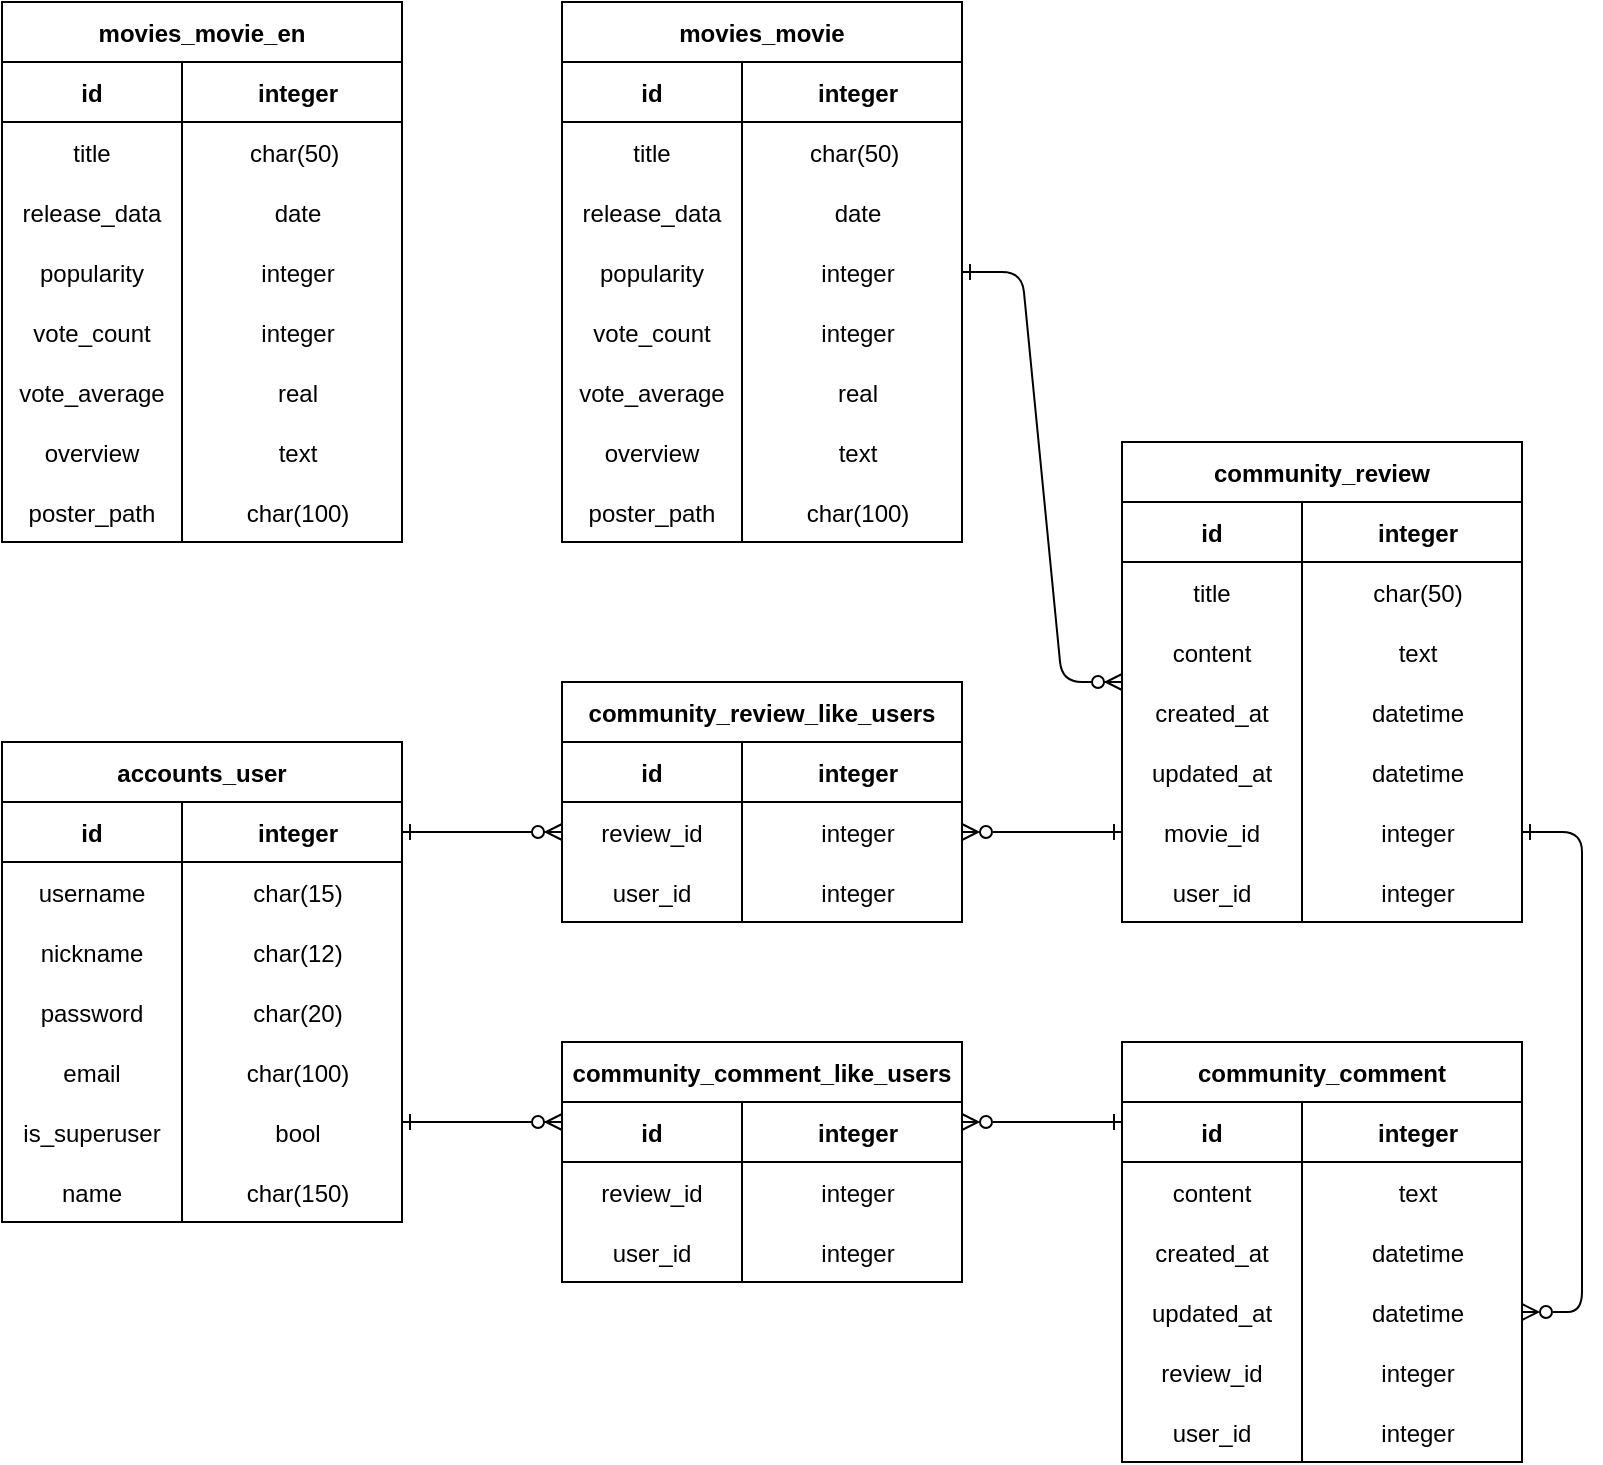 <mxfile version="20.5.3" type="github">
  <diagram id="R2lEEEUBdFMjLlhIrx00" name="Page-1">
    <mxGraphModel dx="1673" dy="896" grid="1" gridSize="10" guides="1" tooltips="1" connect="1" arrows="1" fold="1" page="1" pageScale="1" pageWidth="1100" pageHeight="850" math="0" shadow="0" extFonts="Permanent Marker^https://fonts.googleapis.com/css?family=Permanent+Marker">
      <root>
        <mxCell id="0" />
        <mxCell id="1" parent="0" />
        <mxCell id="C-vyLk0tnHw3VtMMgP7b-1" value="" style="edgeStyle=entityRelationEdgeStyle;endArrow=ERzeroToMany;startArrow=ERone;endFill=1;startFill=0;" parent="1" source="C-vyLk0tnHw3VtMMgP7b-23" target="C-vyLk0tnHw3VtMMgP7b-2" edge="1">
          <mxGeometry width="100" height="100" relative="1" as="geometry">
            <mxPoint x="670" y="450" as="sourcePoint" />
            <mxPoint x="1000" y="-90" as="targetPoint" />
          </mxGeometry>
        </mxCell>
        <mxCell id="C-vyLk0tnHw3VtMMgP7b-2" value="community_review" style="shape=table;startSize=30;container=1;collapsible=1;childLayout=tableLayout;fixedRows=1;rowLines=0;fontStyle=1;align=center;resizeLast=1;" parent="1" vertex="1">
          <mxGeometry x="730" y="260" width="200" height="240" as="geometry" />
        </mxCell>
        <mxCell id="C-vyLk0tnHw3VtMMgP7b-3" value="" style="shape=partialRectangle;collapsible=0;dropTarget=0;pointerEvents=0;fillColor=none;points=[[0,0.5],[1,0.5]];portConstraint=eastwest;top=0;left=0;right=0;bottom=1;" parent="C-vyLk0tnHw3VtMMgP7b-2" vertex="1">
          <mxGeometry y="30" width="200" height="30" as="geometry" />
        </mxCell>
        <mxCell id="C-vyLk0tnHw3VtMMgP7b-4" value="id" style="shape=partialRectangle;overflow=hidden;connectable=0;fillColor=none;top=0;left=0;bottom=0;right=0;fontStyle=1;" parent="C-vyLk0tnHw3VtMMgP7b-3" vertex="1">
          <mxGeometry width="90" height="30" as="geometry">
            <mxRectangle width="90" height="30" as="alternateBounds" />
          </mxGeometry>
        </mxCell>
        <mxCell id="C-vyLk0tnHw3VtMMgP7b-5" value="integer" style="shape=partialRectangle;overflow=hidden;connectable=0;fillColor=none;top=0;left=0;bottom=0;right=0;align=center;spacingLeft=6;fontStyle=1;" parent="C-vyLk0tnHw3VtMMgP7b-3" vertex="1">
          <mxGeometry x="90" width="110" height="30" as="geometry">
            <mxRectangle width="110" height="30" as="alternateBounds" />
          </mxGeometry>
        </mxCell>
        <mxCell id="C-vyLk0tnHw3VtMMgP7b-6" value="" style="shape=partialRectangle;collapsible=0;dropTarget=0;pointerEvents=0;fillColor=none;points=[[0,0.5],[1,0.5]];portConstraint=eastwest;top=0;left=0;right=0;bottom=0;" parent="C-vyLk0tnHw3VtMMgP7b-2" vertex="1">
          <mxGeometry y="60" width="200" height="30" as="geometry" />
        </mxCell>
        <mxCell id="C-vyLk0tnHw3VtMMgP7b-7" value="title" style="shape=partialRectangle;overflow=hidden;connectable=0;fillColor=none;top=0;left=0;bottom=0;right=0;" parent="C-vyLk0tnHw3VtMMgP7b-6" vertex="1">
          <mxGeometry width="90" height="30" as="geometry">
            <mxRectangle width="90" height="30" as="alternateBounds" />
          </mxGeometry>
        </mxCell>
        <mxCell id="C-vyLk0tnHw3VtMMgP7b-8" value="char(50)" style="shape=partialRectangle;overflow=hidden;connectable=0;fillColor=none;top=0;left=0;bottom=0;right=0;align=center;spacingLeft=6;" parent="C-vyLk0tnHw3VtMMgP7b-6" vertex="1">
          <mxGeometry x="90" width="110" height="30" as="geometry">
            <mxRectangle width="110" height="30" as="alternateBounds" />
          </mxGeometry>
        </mxCell>
        <mxCell id="C-vyLk0tnHw3VtMMgP7b-9" value="" style="shape=partialRectangle;collapsible=0;dropTarget=0;pointerEvents=0;fillColor=none;points=[[0,0.5],[1,0.5]];portConstraint=eastwest;top=0;left=0;right=0;bottom=0;" parent="C-vyLk0tnHw3VtMMgP7b-2" vertex="1">
          <mxGeometry y="90" width="200" height="30" as="geometry" />
        </mxCell>
        <mxCell id="C-vyLk0tnHw3VtMMgP7b-10" value="content" style="shape=partialRectangle;overflow=hidden;connectable=0;fillColor=none;top=0;left=0;bottom=0;right=0;" parent="C-vyLk0tnHw3VtMMgP7b-9" vertex="1">
          <mxGeometry width="90" height="30" as="geometry">
            <mxRectangle width="90" height="30" as="alternateBounds" />
          </mxGeometry>
        </mxCell>
        <mxCell id="C-vyLk0tnHw3VtMMgP7b-11" value="text" style="shape=partialRectangle;overflow=hidden;connectable=0;fillColor=none;top=0;left=0;bottom=0;right=0;align=center;spacingLeft=6;" parent="C-vyLk0tnHw3VtMMgP7b-9" vertex="1">
          <mxGeometry x="90" width="110" height="30" as="geometry">
            <mxRectangle width="110" height="30" as="alternateBounds" />
          </mxGeometry>
        </mxCell>
        <mxCell id="cF_-vAnBy5_JlEE9tUMt-70" value="" style="shape=partialRectangle;collapsible=0;dropTarget=0;pointerEvents=0;fillColor=none;points=[[0,0.5],[1,0.5]];portConstraint=eastwest;top=0;left=0;right=0;bottom=0;" vertex="1" parent="C-vyLk0tnHw3VtMMgP7b-2">
          <mxGeometry y="120" width="200" height="30" as="geometry" />
        </mxCell>
        <mxCell id="cF_-vAnBy5_JlEE9tUMt-71" value="created_at" style="shape=partialRectangle;overflow=hidden;connectable=0;fillColor=none;top=0;left=0;bottom=0;right=0;" vertex="1" parent="cF_-vAnBy5_JlEE9tUMt-70">
          <mxGeometry width="90" height="30" as="geometry">
            <mxRectangle width="90" height="30" as="alternateBounds" />
          </mxGeometry>
        </mxCell>
        <mxCell id="cF_-vAnBy5_JlEE9tUMt-72" value="datetime" style="shape=partialRectangle;overflow=hidden;connectable=0;fillColor=none;top=0;left=0;bottom=0;right=0;align=center;spacingLeft=6;" vertex="1" parent="cF_-vAnBy5_JlEE9tUMt-70">
          <mxGeometry x="90" width="110" height="30" as="geometry">
            <mxRectangle width="110" height="30" as="alternateBounds" />
          </mxGeometry>
        </mxCell>
        <mxCell id="cF_-vAnBy5_JlEE9tUMt-73" value="" style="shape=partialRectangle;collapsible=0;dropTarget=0;pointerEvents=0;fillColor=none;points=[[0,0.5],[1,0.5]];portConstraint=eastwest;top=0;left=0;right=0;bottom=0;" vertex="1" parent="C-vyLk0tnHw3VtMMgP7b-2">
          <mxGeometry y="150" width="200" height="30" as="geometry" />
        </mxCell>
        <mxCell id="cF_-vAnBy5_JlEE9tUMt-74" value="updated_at" style="shape=partialRectangle;overflow=hidden;connectable=0;fillColor=none;top=0;left=0;bottom=0;right=0;" vertex="1" parent="cF_-vAnBy5_JlEE9tUMt-73">
          <mxGeometry width="90" height="30" as="geometry">
            <mxRectangle width="90" height="30" as="alternateBounds" />
          </mxGeometry>
        </mxCell>
        <mxCell id="cF_-vAnBy5_JlEE9tUMt-75" value="datetime" style="shape=partialRectangle;overflow=hidden;connectable=0;fillColor=none;top=0;left=0;bottom=0;right=0;align=center;spacingLeft=6;" vertex="1" parent="cF_-vAnBy5_JlEE9tUMt-73">
          <mxGeometry x="90" width="110" height="30" as="geometry">
            <mxRectangle width="110" height="30" as="alternateBounds" />
          </mxGeometry>
        </mxCell>
        <mxCell id="cF_-vAnBy5_JlEE9tUMt-82" value="" style="shape=partialRectangle;collapsible=0;dropTarget=0;pointerEvents=0;fillColor=none;points=[[0,0.5],[1,0.5]];portConstraint=eastwest;top=0;left=0;right=0;bottom=0;" vertex="1" parent="C-vyLk0tnHw3VtMMgP7b-2">
          <mxGeometry y="180" width="200" height="30" as="geometry" />
        </mxCell>
        <mxCell id="cF_-vAnBy5_JlEE9tUMt-83" value="movie_id" style="shape=partialRectangle;overflow=hidden;connectable=0;fillColor=none;top=0;left=0;bottom=0;right=0;" vertex="1" parent="cF_-vAnBy5_JlEE9tUMt-82">
          <mxGeometry width="90" height="30" as="geometry">
            <mxRectangle width="90" height="30" as="alternateBounds" />
          </mxGeometry>
        </mxCell>
        <mxCell id="cF_-vAnBy5_JlEE9tUMt-84" value="integer" style="shape=partialRectangle;overflow=hidden;connectable=0;fillColor=none;top=0;left=0;bottom=0;right=0;align=center;spacingLeft=6;" vertex="1" parent="cF_-vAnBy5_JlEE9tUMt-82">
          <mxGeometry x="90" width="110" height="30" as="geometry">
            <mxRectangle width="110" height="30" as="alternateBounds" />
          </mxGeometry>
        </mxCell>
        <mxCell id="cF_-vAnBy5_JlEE9tUMt-85" value="" style="shape=partialRectangle;collapsible=0;dropTarget=0;pointerEvents=0;fillColor=none;points=[[0,0.5],[1,0.5]];portConstraint=eastwest;top=0;left=0;right=0;bottom=0;" vertex="1" parent="C-vyLk0tnHw3VtMMgP7b-2">
          <mxGeometry y="210" width="200" height="30" as="geometry" />
        </mxCell>
        <mxCell id="cF_-vAnBy5_JlEE9tUMt-86" value="user_id" style="shape=partialRectangle;overflow=hidden;connectable=0;fillColor=none;top=0;left=0;bottom=0;right=0;" vertex="1" parent="cF_-vAnBy5_JlEE9tUMt-85">
          <mxGeometry width="90" height="30" as="geometry">
            <mxRectangle width="90" height="30" as="alternateBounds" />
          </mxGeometry>
        </mxCell>
        <mxCell id="cF_-vAnBy5_JlEE9tUMt-87" value="integer" style="shape=partialRectangle;overflow=hidden;connectable=0;fillColor=none;top=0;left=0;bottom=0;right=0;align=center;spacingLeft=6;" vertex="1" parent="cF_-vAnBy5_JlEE9tUMt-85">
          <mxGeometry x="90" width="110" height="30" as="geometry">
            <mxRectangle width="110" height="30" as="alternateBounds" />
          </mxGeometry>
        </mxCell>
        <mxCell id="C-vyLk0tnHw3VtMMgP7b-23" value="movies_movie" style="shape=table;startSize=30;container=1;collapsible=1;childLayout=tableLayout;fixedRows=1;rowLines=0;fontStyle=1;align=center;resizeLast=1;" parent="1" vertex="1">
          <mxGeometry x="450" y="40" width="200" height="270" as="geometry">
            <mxRectangle x="150" y="120" width="100" height="30" as="alternateBounds" />
          </mxGeometry>
        </mxCell>
        <mxCell id="C-vyLk0tnHw3VtMMgP7b-24" value="" style="shape=partialRectangle;collapsible=0;dropTarget=0;pointerEvents=0;fillColor=none;points=[[0,0.5],[1,0.5]];portConstraint=eastwest;top=0;left=0;right=0;bottom=1;" parent="C-vyLk0tnHw3VtMMgP7b-23" vertex="1">
          <mxGeometry y="30" width="200" height="30" as="geometry" />
        </mxCell>
        <mxCell id="C-vyLk0tnHw3VtMMgP7b-25" value="id" style="shape=partialRectangle;overflow=hidden;connectable=0;fillColor=none;top=0;left=0;bottom=0;right=0;fontStyle=1;" parent="C-vyLk0tnHw3VtMMgP7b-24" vertex="1">
          <mxGeometry width="90" height="30" as="geometry">
            <mxRectangle width="90" height="30" as="alternateBounds" />
          </mxGeometry>
        </mxCell>
        <mxCell id="C-vyLk0tnHw3VtMMgP7b-26" value="integer" style="shape=partialRectangle;overflow=hidden;connectable=0;fillColor=none;top=0;left=0;bottom=0;right=0;align=center;spacingLeft=6;fontStyle=1;" parent="C-vyLk0tnHw3VtMMgP7b-24" vertex="1">
          <mxGeometry x="90" width="110" height="30" as="geometry">
            <mxRectangle width="110" height="30" as="alternateBounds" />
          </mxGeometry>
        </mxCell>
        <mxCell id="C-vyLk0tnHw3VtMMgP7b-27" value="" style="shape=partialRectangle;collapsible=0;dropTarget=0;pointerEvents=0;fillColor=none;points=[[0,0.5],[1,0.5]];portConstraint=eastwest;top=0;left=0;right=0;bottom=0;" parent="C-vyLk0tnHw3VtMMgP7b-23" vertex="1">
          <mxGeometry y="60" width="200" height="30" as="geometry" />
        </mxCell>
        <mxCell id="C-vyLk0tnHw3VtMMgP7b-28" value="title" style="shape=partialRectangle;overflow=hidden;connectable=0;fillColor=none;top=0;left=0;bottom=0;right=0;" parent="C-vyLk0tnHw3VtMMgP7b-27" vertex="1">
          <mxGeometry width="90" height="30" as="geometry">
            <mxRectangle width="90" height="30" as="alternateBounds" />
          </mxGeometry>
        </mxCell>
        <mxCell id="C-vyLk0tnHw3VtMMgP7b-29" value="char(50) " style="shape=partialRectangle;overflow=hidden;connectable=0;fillColor=none;top=0;left=0;bottom=0;right=0;align=center;spacingLeft=6;fontStyle=0" parent="C-vyLk0tnHw3VtMMgP7b-27" vertex="1">
          <mxGeometry x="90" width="110" height="30" as="geometry">
            <mxRectangle width="110" height="30" as="alternateBounds" />
          </mxGeometry>
        </mxCell>
        <mxCell id="cF_-vAnBy5_JlEE9tUMt-11" style="shape=partialRectangle;collapsible=0;dropTarget=0;pointerEvents=0;fillColor=none;points=[[0,0.5],[1,0.5]];portConstraint=eastwest;top=0;left=0;right=0;bottom=0;" vertex="1" parent="C-vyLk0tnHw3VtMMgP7b-23">
          <mxGeometry y="90" width="200" height="30" as="geometry" />
        </mxCell>
        <mxCell id="cF_-vAnBy5_JlEE9tUMt-12" value="release_data" style="shape=partialRectangle;overflow=hidden;connectable=0;fillColor=none;top=0;left=0;bottom=0;right=0;" vertex="1" parent="cF_-vAnBy5_JlEE9tUMt-11">
          <mxGeometry width="90" height="30" as="geometry">
            <mxRectangle width="90" height="30" as="alternateBounds" />
          </mxGeometry>
        </mxCell>
        <mxCell id="cF_-vAnBy5_JlEE9tUMt-13" value="date" style="shape=partialRectangle;overflow=hidden;connectable=0;top=0;left=0;bottom=0;right=0;align=center;spacingLeft=6;labelBorderColor=none;verticalAlign=middle;strokeWidth=1;labelBackgroundColor=none;fillColor=none;" vertex="1" parent="cF_-vAnBy5_JlEE9tUMt-11">
          <mxGeometry x="90" width="110" height="30" as="geometry">
            <mxRectangle width="110" height="30" as="alternateBounds" />
          </mxGeometry>
        </mxCell>
        <mxCell id="cF_-vAnBy5_JlEE9tUMt-14" style="shape=partialRectangle;collapsible=0;dropTarget=0;pointerEvents=0;fillColor=none;points=[[0,0.5],[1,0.5]];portConstraint=eastwest;top=0;left=0;right=0;bottom=0;" vertex="1" parent="C-vyLk0tnHw3VtMMgP7b-23">
          <mxGeometry y="120" width="200" height="30" as="geometry" />
        </mxCell>
        <mxCell id="cF_-vAnBy5_JlEE9tUMt-15" value="popularity" style="shape=partialRectangle;overflow=hidden;connectable=0;fillColor=none;top=0;left=0;bottom=0;right=0;" vertex="1" parent="cF_-vAnBy5_JlEE9tUMt-14">
          <mxGeometry width="90" height="30" as="geometry">
            <mxRectangle width="90" height="30" as="alternateBounds" />
          </mxGeometry>
        </mxCell>
        <mxCell id="cF_-vAnBy5_JlEE9tUMt-16" value="integer" style="shape=partialRectangle;overflow=hidden;connectable=0;fillColor=none;top=0;left=0;bottom=0;right=0;align=center;spacingLeft=6;" vertex="1" parent="cF_-vAnBy5_JlEE9tUMt-14">
          <mxGeometry x="90" width="110" height="30" as="geometry">
            <mxRectangle width="110" height="30" as="alternateBounds" />
          </mxGeometry>
        </mxCell>
        <mxCell id="cF_-vAnBy5_JlEE9tUMt-17" style="shape=partialRectangle;collapsible=0;dropTarget=0;pointerEvents=0;fillColor=none;points=[[0,0.5],[1,0.5]];portConstraint=eastwest;top=0;left=0;right=0;bottom=0;" vertex="1" parent="C-vyLk0tnHw3VtMMgP7b-23">
          <mxGeometry y="150" width="200" height="30" as="geometry" />
        </mxCell>
        <mxCell id="cF_-vAnBy5_JlEE9tUMt-18" value="vote_count" style="shape=partialRectangle;overflow=hidden;connectable=0;fillColor=none;top=0;left=0;bottom=0;right=0;" vertex="1" parent="cF_-vAnBy5_JlEE9tUMt-17">
          <mxGeometry width="90" height="30" as="geometry">
            <mxRectangle width="90" height="30" as="alternateBounds" />
          </mxGeometry>
        </mxCell>
        <mxCell id="cF_-vAnBy5_JlEE9tUMt-19" value="integer" style="shape=partialRectangle;overflow=hidden;connectable=0;fillColor=none;top=0;left=0;bottom=0;right=0;align=center;spacingLeft=6;" vertex="1" parent="cF_-vAnBy5_JlEE9tUMt-17">
          <mxGeometry x="90" width="110" height="30" as="geometry">
            <mxRectangle width="110" height="30" as="alternateBounds" />
          </mxGeometry>
        </mxCell>
        <mxCell id="cF_-vAnBy5_JlEE9tUMt-36" style="shape=partialRectangle;collapsible=0;dropTarget=0;pointerEvents=0;fillColor=none;points=[[0,0.5],[1,0.5]];portConstraint=eastwest;top=0;left=0;right=0;bottom=0;" vertex="1" parent="C-vyLk0tnHw3VtMMgP7b-23">
          <mxGeometry y="180" width="200" height="30" as="geometry" />
        </mxCell>
        <mxCell id="cF_-vAnBy5_JlEE9tUMt-37" value="vote_average" style="shape=partialRectangle;overflow=hidden;connectable=0;fillColor=none;top=0;left=0;bottom=0;right=0;align=center;" vertex="1" parent="cF_-vAnBy5_JlEE9tUMt-36">
          <mxGeometry width="90" height="30" as="geometry">
            <mxRectangle width="90" height="30" as="alternateBounds" />
          </mxGeometry>
        </mxCell>
        <mxCell id="cF_-vAnBy5_JlEE9tUMt-38" value="real" style="shape=partialRectangle;overflow=hidden;connectable=0;fillColor=none;top=0;left=0;bottom=0;right=0;align=center;spacingLeft=6;" vertex="1" parent="cF_-vAnBy5_JlEE9tUMt-36">
          <mxGeometry x="90" width="110" height="30" as="geometry">
            <mxRectangle width="110" height="30" as="alternateBounds" />
          </mxGeometry>
        </mxCell>
        <mxCell id="cF_-vAnBy5_JlEE9tUMt-79" style="shape=partialRectangle;collapsible=0;dropTarget=0;pointerEvents=0;fillColor=none;points=[[0,0.5],[1,0.5]];portConstraint=eastwest;top=0;left=0;right=0;bottom=0;" vertex="1" parent="C-vyLk0tnHw3VtMMgP7b-23">
          <mxGeometry y="210" width="200" height="30" as="geometry" />
        </mxCell>
        <mxCell id="cF_-vAnBy5_JlEE9tUMt-80" value="overview" style="shape=partialRectangle;overflow=hidden;connectable=0;fillColor=none;top=0;left=0;bottom=0;right=0;" vertex="1" parent="cF_-vAnBy5_JlEE9tUMt-79">
          <mxGeometry width="90" height="30" as="geometry">
            <mxRectangle width="90" height="30" as="alternateBounds" />
          </mxGeometry>
        </mxCell>
        <mxCell id="cF_-vAnBy5_JlEE9tUMt-81" value="text" style="shape=partialRectangle;overflow=hidden;connectable=0;fillColor=none;top=0;left=0;bottom=0;right=0;align=center;spacingLeft=6;" vertex="1" parent="cF_-vAnBy5_JlEE9tUMt-79">
          <mxGeometry x="90" width="110" height="30" as="geometry">
            <mxRectangle width="110" height="30" as="alternateBounds" />
          </mxGeometry>
        </mxCell>
        <mxCell id="cF_-vAnBy5_JlEE9tUMt-42" style="shape=partialRectangle;collapsible=0;dropTarget=0;pointerEvents=0;fillColor=none;points=[[0,0.5],[1,0.5]];portConstraint=eastwest;top=0;left=0;right=0;bottom=0;" vertex="1" parent="C-vyLk0tnHw3VtMMgP7b-23">
          <mxGeometry y="240" width="200" height="30" as="geometry" />
        </mxCell>
        <mxCell id="cF_-vAnBy5_JlEE9tUMt-43" value="poster_path" style="shape=partialRectangle;overflow=hidden;connectable=0;fillColor=none;top=0;left=0;bottom=0;right=0;" vertex="1" parent="cF_-vAnBy5_JlEE9tUMt-42">
          <mxGeometry width="90" height="30" as="geometry">
            <mxRectangle width="90" height="30" as="alternateBounds" />
          </mxGeometry>
        </mxCell>
        <mxCell id="cF_-vAnBy5_JlEE9tUMt-44" value="char(100)" style="shape=partialRectangle;overflow=hidden;connectable=0;fillColor=none;top=0;left=0;bottom=0;right=0;align=center;spacingLeft=6;" vertex="1" parent="cF_-vAnBy5_JlEE9tUMt-42">
          <mxGeometry x="90" width="110" height="30" as="geometry">
            <mxRectangle width="110" height="30" as="alternateBounds" />
          </mxGeometry>
        </mxCell>
        <mxCell id="cF_-vAnBy5_JlEE9tUMt-45" value="movies_movie_en" style="shape=table;startSize=30;container=1;collapsible=1;childLayout=tableLayout;fixedRows=1;rowLines=0;fontStyle=1;align=center;resizeLast=1;" vertex="1" parent="1">
          <mxGeometry x="170" y="40" width="200" height="270" as="geometry">
            <mxRectangle x="150" y="120" width="100" height="30" as="alternateBounds" />
          </mxGeometry>
        </mxCell>
        <mxCell id="cF_-vAnBy5_JlEE9tUMt-46" value="" style="shape=partialRectangle;collapsible=0;dropTarget=0;pointerEvents=0;fillColor=none;points=[[0,0.5],[1,0.5]];portConstraint=eastwest;top=0;left=0;right=0;bottom=1;" vertex="1" parent="cF_-vAnBy5_JlEE9tUMt-45">
          <mxGeometry y="30" width="200" height="30" as="geometry" />
        </mxCell>
        <mxCell id="cF_-vAnBy5_JlEE9tUMt-47" value="id" style="shape=partialRectangle;overflow=hidden;connectable=0;fillColor=none;top=0;left=0;bottom=0;right=0;fontStyle=1;" vertex="1" parent="cF_-vAnBy5_JlEE9tUMt-46">
          <mxGeometry width="90" height="30" as="geometry">
            <mxRectangle width="90" height="30" as="alternateBounds" />
          </mxGeometry>
        </mxCell>
        <mxCell id="cF_-vAnBy5_JlEE9tUMt-48" value="integer" style="shape=partialRectangle;overflow=hidden;connectable=0;fillColor=none;top=0;left=0;bottom=0;right=0;align=center;spacingLeft=6;fontStyle=1;" vertex="1" parent="cF_-vAnBy5_JlEE9tUMt-46">
          <mxGeometry x="90" width="110" height="30" as="geometry">
            <mxRectangle width="110" height="30" as="alternateBounds" />
          </mxGeometry>
        </mxCell>
        <mxCell id="cF_-vAnBy5_JlEE9tUMt-49" value="" style="shape=partialRectangle;collapsible=0;dropTarget=0;pointerEvents=0;fillColor=none;points=[[0,0.5],[1,0.5]];portConstraint=eastwest;top=0;left=0;right=0;bottom=0;" vertex="1" parent="cF_-vAnBy5_JlEE9tUMt-45">
          <mxGeometry y="60" width="200" height="30" as="geometry" />
        </mxCell>
        <mxCell id="cF_-vAnBy5_JlEE9tUMt-50" value="title" style="shape=partialRectangle;overflow=hidden;connectable=0;fillColor=none;top=0;left=0;bottom=0;right=0;" vertex="1" parent="cF_-vAnBy5_JlEE9tUMt-49">
          <mxGeometry width="90" height="30" as="geometry">
            <mxRectangle width="90" height="30" as="alternateBounds" />
          </mxGeometry>
        </mxCell>
        <mxCell id="cF_-vAnBy5_JlEE9tUMt-51" value="char(50) " style="shape=partialRectangle;overflow=hidden;connectable=0;fillColor=none;top=0;left=0;bottom=0;right=0;align=center;spacingLeft=6;fontStyle=0" vertex="1" parent="cF_-vAnBy5_JlEE9tUMt-49">
          <mxGeometry x="90" width="110" height="30" as="geometry">
            <mxRectangle width="110" height="30" as="alternateBounds" />
          </mxGeometry>
        </mxCell>
        <mxCell id="cF_-vAnBy5_JlEE9tUMt-52" style="shape=partialRectangle;collapsible=0;dropTarget=0;pointerEvents=0;fillColor=none;points=[[0,0.5],[1,0.5]];portConstraint=eastwest;top=0;left=0;right=0;bottom=0;" vertex="1" parent="cF_-vAnBy5_JlEE9tUMt-45">
          <mxGeometry y="90" width="200" height="30" as="geometry" />
        </mxCell>
        <mxCell id="cF_-vAnBy5_JlEE9tUMt-53" value="release_data" style="shape=partialRectangle;overflow=hidden;connectable=0;fillColor=none;top=0;left=0;bottom=0;right=0;" vertex="1" parent="cF_-vAnBy5_JlEE9tUMt-52">
          <mxGeometry width="90" height="30" as="geometry">
            <mxRectangle width="90" height="30" as="alternateBounds" />
          </mxGeometry>
        </mxCell>
        <mxCell id="cF_-vAnBy5_JlEE9tUMt-54" value="date" style="shape=partialRectangle;overflow=hidden;connectable=0;top=0;left=0;bottom=0;right=0;align=center;spacingLeft=6;labelBorderColor=none;verticalAlign=middle;strokeWidth=1;labelBackgroundColor=none;fillColor=none;" vertex="1" parent="cF_-vAnBy5_JlEE9tUMt-52">
          <mxGeometry x="90" width="110" height="30" as="geometry">
            <mxRectangle width="110" height="30" as="alternateBounds" />
          </mxGeometry>
        </mxCell>
        <mxCell id="cF_-vAnBy5_JlEE9tUMt-55" style="shape=partialRectangle;collapsible=0;dropTarget=0;pointerEvents=0;fillColor=none;points=[[0,0.5],[1,0.5]];portConstraint=eastwest;top=0;left=0;right=0;bottom=0;" vertex="1" parent="cF_-vAnBy5_JlEE9tUMt-45">
          <mxGeometry y="120" width="200" height="30" as="geometry" />
        </mxCell>
        <mxCell id="cF_-vAnBy5_JlEE9tUMt-56" value="popularity" style="shape=partialRectangle;overflow=hidden;connectable=0;fillColor=none;top=0;left=0;bottom=0;right=0;" vertex="1" parent="cF_-vAnBy5_JlEE9tUMt-55">
          <mxGeometry width="90" height="30" as="geometry">
            <mxRectangle width="90" height="30" as="alternateBounds" />
          </mxGeometry>
        </mxCell>
        <mxCell id="cF_-vAnBy5_JlEE9tUMt-57" value="integer" style="shape=partialRectangle;overflow=hidden;connectable=0;fillColor=none;top=0;left=0;bottom=0;right=0;align=center;spacingLeft=6;" vertex="1" parent="cF_-vAnBy5_JlEE9tUMt-55">
          <mxGeometry x="90" width="110" height="30" as="geometry">
            <mxRectangle width="110" height="30" as="alternateBounds" />
          </mxGeometry>
        </mxCell>
        <mxCell id="cF_-vAnBy5_JlEE9tUMt-58" style="shape=partialRectangle;collapsible=0;dropTarget=0;pointerEvents=0;fillColor=none;points=[[0,0.5],[1,0.5]];portConstraint=eastwest;top=0;left=0;right=0;bottom=0;" vertex="1" parent="cF_-vAnBy5_JlEE9tUMt-45">
          <mxGeometry y="150" width="200" height="30" as="geometry" />
        </mxCell>
        <mxCell id="cF_-vAnBy5_JlEE9tUMt-59" value="vote_count" style="shape=partialRectangle;overflow=hidden;connectable=0;fillColor=none;top=0;left=0;bottom=0;right=0;" vertex="1" parent="cF_-vAnBy5_JlEE9tUMt-58">
          <mxGeometry width="90" height="30" as="geometry">
            <mxRectangle width="90" height="30" as="alternateBounds" />
          </mxGeometry>
        </mxCell>
        <mxCell id="cF_-vAnBy5_JlEE9tUMt-60" value="integer" style="shape=partialRectangle;overflow=hidden;connectable=0;fillColor=none;top=0;left=0;bottom=0;right=0;align=center;spacingLeft=6;" vertex="1" parent="cF_-vAnBy5_JlEE9tUMt-58">
          <mxGeometry x="90" width="110" height="30" as="geometry">
            <mxRectangle width="110" height="30" as="alternateBounds" />
          </mxGeometry>
        </mxCell>
        <mxCell id="cF_-vAnBy5_JlEE9tUMt-61" style="shape=partialRectangle;collapsible=0;dropTarget=0;pointerEvents=0;fillColor=none;points=[[0,0.5],[1,0.5]];portConstraint=eastwest;top=0;left=0;right=0;bottom=0;" vertex="1" parent="cF_-vAnBy5_JlEE9tUMt-45">
          <mxGeometry y="180" width="200" height="30" as="geometry" />
        </mxCell>
        <mxCell id="cF_-vAnBy5_JlEE9tUMt-62" value="vote_average" style="shape=partialRectangle;overflow=hidden;connectable=0;fillColor=none;top=0;left=0;bottom=0;right=0;align=center;" vertex="1" parent="cF_-vAnBy5_JlEE9tUMt-61">
          <mxGeometry width="90" height="30" as="geometry">
            <mxRectangle width="90" height="30" as="alternateBounds" />
          </mxGeometry>
        </mxCell>
        <mxCell id="cF_-vAnBy5_JlEE9tUMt-63" value="real" style="shape=partialRectangle;overflow=hidden;connectable=0;fillColor=none;top=0;left=0;bottom=0;right=0;align=center;spacingLeft=6;" vertex="1" parent="cF_-vAnBy5_JlEE9tUMt-61">
          <mxGeometry x="90" width="110" height="30" as="geometry">
            <mxRectangle width="110" height="30" as="alternateBounds" />
          </mxGeometry>
        </mxCell>
        <mxCell id="cF_-vAnBy5_JlEE9tUMt-64" style="shape=partialRectangle;collapsible=0;dropTarget=0;pointerEvents=0;fillColor=none;points=[[0,0.5],[1,0.5]];portConstraint=eastwest;top=0;left=0;right=0;bottom=0;" vertex="1" parent="cF_-vAnBy5_JlEE9tUMt-45">
          <mxGeometry y="210" width="200" height="30" as="geometry" />
        </mxCell>
        <mxCell id="cF_-vAnBy5_JlEE9tUMt-65" value="overview" style="shape=partialRectangle;overflow=hidden;connectable=0;fillColor=none;top=0;left=0;bottom=0;right=0;" vertex="1" parent="cF_-vAnBy5_JlEE9tUMt-64">
          <mxGeometry width="90" height="30" as="geometry">
            <mxRectangle width="90" height="30" as="alternateBounds" />
          </mxGeometry>
        </mxCell>
        <mxCell id="cF_-vAnBy5_JlEE9tUMt-66" value="text" style="shape=partialRectangle;overflow=hidden;connectable=0;fillColor=none;top=0;left=0;bottom=0;right=0;align=center;spacingLeft=6;" vertex="1" parent="cF_-vAnBy5_JlEE9tUMt-64">
          <mxGeometry x="90" width="110" height="30" as="geometry">
            <mxRectangle width="110" height="30" as="alternateBounds" />
          </mxGeometry>
        </mxCell>
        <mxCell id="cF_-vAnBy5_JlEE9tUMt-67" style="shape=partialRectangle;collapsible=0;dropTarget=0;pointerEvents=0;fillColor=none;points=[[0,0.5],[1,0.5]];portConstraint=eastwest;top=0;left=0;right=0;bottom=0;" vertex="1" parent="cF_-vAnBy5_JlEE9tUMt-45">
          <mxGeometry y="240" width="200" height="30" as="geometry" />
        </mxCell>
        <mxCell id="cF_-vAnBy5_JlEE9tUMt-68" value="poster_path" style="shape=partialRectangle;overflow=hidden;connectable=0;fillColor=none;top=0;left=0;bottom=0;right=0;" vertex="1" parent="cF_-vAnBy5_JlEE9tUMt-67">
          <mxGeometry width="90" height="30" as="geometry">
            <mxRectangle width="90" height="30" as="alternateBounds" />
          </mxGeometry>
        </mxCell>
        <mxCell id="cF_-vAnBy5_JlEE9tUMt-69" value="char(100)" style="shape=partialRectangle;overflow=hidden;connectable=0;fillColor=none;top=0;left=0;bottom=0;right=0;align=center;spacingLeft=6;" vertex="1" parent="cF_-vAnBy5_JlEE9tUMt-67">
          <mxGeometry x="90" width="110" height="30" as="geometry">
            <mxRectangle width="110" height="30" as="alternateBounds" />
          </mxGeometry>
        </mxCell>
        <mxCell id="cF_-vAnBy5_JlEE9tUMt-88" value="community_comment" style="shape=table;startSize=30;container=1;collapsible=1;childLayout=tableLayout;fixedRows=1;rowLines=0;fontStyle=1;align=center;resizeLast=1;" vertex="1" parent="1">
          <mxGeometry x="730" y="560" width="200" height="210" as="geometry" />
        </mxCell>
        <mxCell id="cF_-vAnBy5_JlEE9tUMt-89" value="" style="shape=partialRectangle;collapsible=0;dropTarget=0;pointerEvents=0;fillColor=none;points=[[0,0.5],[1,0.5]];portConstraint=eastwest;top=0;left=0;right=0;bottom=1;" vertex="1" parent="cF_-vAnBy5_JlEE9tUMt-88">
          <mxGeometry y="30" width="200" height="30" as="geometry" />
        </mxCell>
        <mxCell id="cF_-vAnBy5_JlEE9tUMt-90" value="id" style="shape=partialRectangle;overflow=hidden;connectable=0;fillColor=none;top=0;left=0;bottom=0;right=0;fontStyle=1;" vertex="1" parent="cF_-vAnBy5_JlEE9tUMt-89">
          <mxGeometry width="90" height="30" as="geometry">
            <mxRectangle width="90" height="30" as="alternateBounds" />
          </mxGeometry>
        </mxCell>
        <mxCell id="cF_-vAnBy5_JlEE9tUMt-91" value="integer" style="shape=partialRectangle;overflow=hidden;connectable=0;fillColor=none;top=0;left=0;bottom=0;right=0;align=center;spacingLeft=6;fontStyle=1;" vertex="1" parent="cF_-vAnBy5_JlEE9tUMt-89">
          <mxGeometry x="90" width="110" height="30" as="geometry">
            <mxRectangle width="110" height="30" as="alternateBounds" />
          </mxGeometry>
        </mxCell>
        <mxCell id="cF_-vAnBy5_JlEE9tUMt-95" value="" style="shape=partialRectangle;collapsible=0;dropTarget=0;pointerEvents=0;fillColor=none;points=[[0,0.5],[1,0.5]];portConstraint=eastwest;top=0;left=0;right=0;bottom=0;" vertex="1" parent="cF_-vAnBy5_JlEE9tUMt-88">
          <mxGeometry y="60" width="200" height="30" as="geometry" />
        </mxCell>
        <mxCell id="cF_-vAnBy5_JlEE9tUMt-96" value="content" style="shape=partialRectangle;overflow=hidden;connectable=0;fillColor=none;top=0;left=0;bottom=0;right=0;" vertex="1" parent="cF_-vAnBy5_JlEE9tUMt-95">
          <mxGeometry width="90" height="30" as="geometry">
            <mxRectangle width="90" height="30" as="alternateBounds" />
          </mxGeometry>
        </mxCell>
        <mxCell id="cF_-vAnBy5_JlEE9tUMt-97" value="text" style="shape=partialRectangle;overflow=hidden;connectable=0;fillColor=none;top=0;left=0;bottom=0;right=0;align=center;spacingLeft=6;" vertex="1" parent="cF_-vAnBy5_JlEE9tUMt-95">
          <mxGeometry x="90" width="110" height="30" as="geometry">
            <mxRectangle width="110" height="30" as="alternateBounds" />
          </mxGeometry>
        </mxCell>
        <mxCell id="cF_-vAnBy5_JlEE9tUMt-98" value="" style="shape=partialRectangle;collapsible=0;dropTarget=0;pointerEvents=0;fillColor=none;points=[[0,0.5],[1,0.5]];portConstraint=eastwest;top=0;left=0;right=0;bottom=0;" vertex="1" parent="cF_-vAnBy5_JlEE9tUMt-88">
          <mxGeometry y="90" width="200" height="30" as="geometry" />
        </mxCell>
        <mxCell id="cF_-vAnBy5_JlEE9tUMt-99" value="created_at" style="shape=partialRectangle;overflow=hidden;connectable=0;fillColor=none;top=0;left=0;bottom=0;right=0;" vertex="1" parent="cF_-vAnBy5_JlEE9tUMt-98">
          <mxGeometry width="90" height="30" as="geometry">
            <mxRectangle width="90" height="30" as="alternateBounds" />
          </mxGeometry>
        </mxCell>
        <mxCell id="cF_-vAnBy5_JlEE9tUMt-100" value="datetime" style="shape=partialRectangle;overflow=hidden;connectable=0;fillColor=none;top=0;left=0;bottom=0;right=0;align=center;spacingLeft=6;" vertex="1" parent="cF_-vAnBy5_JlEE9tUMt-98">
          <mxGeometry x="90" width="110" height="30" as="geometry">
            <mxRectangle width="110" height="30" as="alternateBounds" />
          </mxGeometry>
        </mxCell>
        <mxCell id="cF_-vAnBy5_JlEE9tUMt-101" value="" style="shape=partialRectangle;collapsible=0;dropTarget=0;pointerEvents=0;fillColor=none;points=[[0,0.5],[1,0.5]];portConstraint=eastwest;top=0;left=0;right=0;bottom=0;" vertex="1" parent="cF_-vAnBy5_JlEE9tUMt-88">
          <mxGeometry y="120" width="200" height="30" as="geometry" />
        </mxCell>
        <mxCell id="cF_-vAnBy5_JlEE9tUMt-102" value="updated_at" style="shape=partialRectangle;overflow=hidden;connectable=0;fillColor=none;top=0;left=0;bottom=0;right=0;" vertex="1" parent="cF_-vAnBy5_JlEE9tUMt-101">
          <mxGeometry width="90" height="30" as="geometry">
            <mxRectangle width="90" height="30" as="alternateBounds" />
          </mxGeometry>
        </mxCell>
        <mxCell id="cF_-vAnBy5_JlEE9tUMt-103" value="datetime" style="shape=partialRectangle;overflow=hidden;connectable=0;fillColor=none;top=0;left=0;bottom=0;right=0;align=center;spacingLeft=6;" vertex="1" parent="cF_-vAnBy5_JlEE9tUMt-101">
          <mxGeometry x="90" width="110" height="30" as="geometry">
            <mxRectangle width="110" height="30" as="alternateBounds" />
          </mxGeometry>
        </mxCell>
        <mxCell id="cF_-vAnBy5_JlEE9tUMt-104" value="" style="shape=partialRectangle;collapsible=0;dropTarget=0;pointerEvents=0;fillColor=none;points=[[0,0.5],[1,0.5]];portConstraint=eastwest;top=0;left=0;right=0;bottom=0;" vertex="1" parent="cF_-vAnBy5_JlEE9tUMt-88">
          <mxGeometry y="150" width="200" height="30" as="geometry" />
        </mxCell>
        <mxCell id="cF_-vAnBy5_JlEE9tUMt-105" value="review_id" style="shape=partialRectangle;overflow=hidden;connectable=0;fillColor=none;top=0;left=0;bottom=0;right=0;" vertex="1" parent="cF_-vAnBy5_JlEE9tUMt-104">
          <mxGeometry width="90" height="30" as="geometry">
            <mxRectangle width="90" height="30" as="alternateBounds" />
          </mxGeometry>
        </mxCell>
        <mxCell id="cF_-vAnBy5_JlEE9tUMt-106" value="integer" style="shape=partialRectangle;overflow=hidden;connectable=0;fillColor=none;top=0;left=0;bottom=0;right=0;align=center;spacingLeft=6;" vertex="1" parent="cF_-vAnBy5_JlEE9tUMt-104">
          <mxGeometry x="90" width="110" height="30" as="geometry">
            <mxRectangle width="110" height="30" as="alternateBounds" />
          </mxGeometry>
        </mxCell>
        <mxCell id="cF_-vAnBy5_JlEE9tUMt-107" value="" style="shape=partialRectangle;collapsible=0;dropTarget=0;pointerEvents=0;fillColor=none;points=[[0,0.5],[1,0.5]];portConstraint=eastwest;top=0;left=0;right=0;bottom=0;" vertex="1" parent="cF_-vAnBy5_JlEE9tUMt-88">
          <mxGeometry y="180" width="200" height="30" as="geometry" />
        </mxCell>
        <mxCell id="cF_-vAnBy5_JlEE9tUMt-108" value="user_id" style="shape=partialRectangle;overflow=hidden;connectable=0;fillColor=none;top=0;left=0;bottom=0;right=0;" vertex="1" parent="cF_-vAnBy5_JlEE9tUMt-107">
          <mxGeometry width="90" height="30" as="geometry">
            <mxRectangle width="90" height="30" as="alternateBounds" />
          </mxGeometry>
        </mxCell>
        <mxCell id="cF_-vAnBy5_JlEE9tUMt-109" value="integer" style="shape=partialRectangle;overflow=hidden;connectable=0;fillColor=none;top=0;left=0;bottom=0;right=0;align=center;spacingLeft=6;" vertex="1" parent="cF_-vAnBy5_JlEE9tUMt-107">
          <mxGeometry x="90" width="110" height="30" as="geometry">
            <mxRectangle width="110" height="30" as="alternateBounds" />
          </mxGeometry>
        </mxCell>
        <mxCell id="cF_-vAnBy5_JlEE9tUMt-163" value="community_review_like_users" style="shape=table;startSize=30;container=1;collapsible=1;childLayout=tableLayout;fixedRows=1;rowLines=0;fontStyle=1;align=center;resizeLast=1;" vertex="1" parent="1">
          <mxGeometry x="450" y="380" width="200" height="120" as="geometry" />
        </mxCell>
        <mxCell id="cF_-vAnBy5_JlEE9tUMt-164" value="" style="shape=partialRectangle;collapsible=0;dropTarget=0;pointerEvents=0;fillColor=none;points=[[0,0.5],[1,0.5]];portConstraint=eastwest;top=0;left=0;right=0;bottom=1;" vertex="1" parent="cF_-vAnBy5_JlEE9tUMt-163">
          <mxGeometry y="30" width="200" height="30" as="geometry" />
        </mxCell>
        <mxCell id="cF_-vAnBy5_JlEE9tUMt-165" value="id" style="shape=partialRectangle;overflow=hidden;connectable=0;fillColor=none;top=0;left=0;bottom=0;right=0;fontStyle=1;" vertex="1" parent="cF_-vAnBy5_JlEE9tUMt-164">
          <mxGeometry width="90" height="30" as="geometry">
            <mxRectangle width="90" height="30" as="alternateBounds" />
          </mxGeometry>
        </mxCell>
        <mxCell id="cF_-vAnBy5_JlEE9tUMt-166" value="integer" style="shape=partialRectangle;overflow=hidden;connectable=0;fillColor=none;top=0;left=0;bottom=0;right=0;align=center;spacingLeft=6;fontStyle=1;" vertex="1" parent="cF_-vAnBy5_JlEE9tUMt-164">
          <mxGeometry x="90" width="110" height="30" as="geometry">
            <mxRectangle width="110" height="30" as="alternateBounds" />
          </mxGeometry>
        </mxCell>
        <mxCell id="cF_-vAnBy5_JlEE9tUMt-176" value="" style="shape=partialRectangle;collapsible=0;dropTarget=0;pointerEvents=0;fillColor=none;points=[[0,0.5],[1,0.5]];portConstraint=eastwest;top=0;left=0;right=0;bottom=0;" vertex="1" parent="cF_-vAnBy5_JlEE9tUMt-163">
          <mxGeometry y="60" width="200" height="30" as="geometry" />
        </mxCell>
        <mxCell id="cF_-vAnBy5_JlEE9tUMt-177" value="review_id" style="shape=partialRectangle;overflow=hidden;connectable=0;fillColor=none;top=0;left=0;bottom=0;right=0;" vertex="1" parent="cF_-vAnBy5_JlEE9tUMt-176">
          <mxGeometry width="90" height="30" as="geometry">
            <mxRectangle width="90" height="30" as="alternateBounds" />
          </mxGeometry>
        </mxCell>
        <mxCell id="cF_-vAnBy5_JlEE9tUMt-178" value="integer" style="shape=partialRectangle;overflow=hidden;connectable=0;fillColor=none;top=0;left=0;bottom=0;right=0;align=center;spacingLeft=6;" vertex="1" parent="cF_-vAnBy5_JlEE9tUMt-176">
          <mxGeometry x="90" width="110" height="30" as="geometry">
            <mxRectangle width="110" height="30" as="alternateBounds" />
          </mxGeometry>
        </mxCell>
        <mxCell id="cF_-vAnBy5_JlEE9tUMt-179" value="" style="shape=partialRectangle;collapsible=0;dropTarget=0;pointerEvents=0;fillColor=none;points=[[0,0.5],[1,0.5]];portConstraint=eastwest;top=0;left=0;right=0;bottom=0;" vertex="1" parent="cF_-vAnBy5_JlEE9tUMt-163">
          <mxGeometry y="90" width="200" height="30" as="geometry" />
        </mxCell>
        <mxCell id="cF_-vAnBy5_JlEE9tUMt-180" value="user_id" style="shape=partialRectangle;overflow=hidden;connectable=0;fillColor=none;top=0;left=0;bottom=0;right=0;" vertex="1" parent="cF_-vAnBy5_JlEE9tUMt-179">
          <mxGeometry width="90" height="30" as="geometry">
            <mxRectangle width="90" height="30" as="alternateBounds" />
          </mxGeometry>
        </mxCell>
        <mxCell id="cF_-vAnBy5_JlEE9tUMt-181" value="integer" style="shape=partialRectangle;overflow=hidden;connectable=0;fillColor=none;top=0;left=0;bottom=0;right=0;align=center;spacingLeft=6;" vertex="1" parent="cF_-vAnBy5_JlEE9tUMt-179">
          <mxGeometry x="90" width="110" height="30" as="geometry">
            <mxRectangle width="110" height="30" as="alternateBounds" />
          </mxGeometry>
        </mxCell>
        <mxCell id="cF_-vAnBy5_JlEE9tUMt-183" value="community_comment_like_users" style="shape=table;startSize=30;container=1;collapsible=1;childLayout=tableLayout;fixedRows=1;rowLines=0;fontStyle=1;align=center;resizeLast=1;" vertex="1" parent="1">
          <mxGeometry x="450" y="560" width="200" height="120" as="geometry" />
        </mxCell>
        <mxCell id="cF_-vAnBy5_JlEE9tUMt-184" value="" style="shape=partialRectangle;collapsible=0;dropTarget=0;pointerEvents=0;fillColor=none;points=[[0,0.5],[1,0.5]];portConstraint=eastwest;top=0;left=0;right=0;bottom=1;" vertex="1" parent="cF_-vAnBy5_JlEE9tUMt-183">
          <mxGeometry y="30" width="200" height="30" as="geometry" />
        </mxCell>
        <mxCell id="cF_-vAnBy5_JlEE9tUMt-185" value="id" style="shape=partialRectangle;overflow=hidden;connectable=0;fillColor=none;top=0;left=0;bottom=0;right=0;fontStyle=1;" vertex="1" parent="cF_-vAnBy5_JlEE9tUMt-184">
          <mxGeometry width="90" height="30" as="geometry">
            <mxRectangle width="90" height="30" as="alternateBounds" />
          </mxGeometry>
        </mxCell>
        <mxCell id="cF_-vAnBy5_JlEE9tUMt-186" value="integer" style="shape=partialRectangle;overflow=hidden;connectable=0;fillColor=none;top=0;left=0;bottom=0;right=0;align=center;spacingLeft=6;fontStyle=1;" vertex="1" parent="cF_-vAnBy5_JlEE9tUMt-184">
          <mxGeometry x="90" width="110" height="30" as="geometry">
            <mxRectangle width="110" height="30" as="alternateBounds" />
          </mxGeometry>
        </mxCell>
        <mxCell id="cF_-vAnBy5_JlEE9tUMt-187" value="" style="shape=partialRectangle;collapsible=0;dropTarget=0;pointerEvents=0;fillColor=none;points=[[0,0.5],[1,0.5]];portConstraint=eastwest;top=0;left=0;right=0;bottom=0;" vertex="1" parent="cF_-vAnBy5_JlEE9tUMt-183">
          <mxGeometry y="60" width="200" height="30" as="geometry" />
        </mxCell>
        <mxCell id="cF_-vAnBy5_JlEE9tUMt-188" value="review_id" style="shape=partialRectangle;overflow=hidden;connectable=0;fillColor=none;top=0;left=0;bottom=0;right=0;" vertex="1" parent="cF_-vAnBy5_JlEE9tUMt-187">
          <mxGeometry width="90" height="30" as="geometry">
            <mxRectangle width="90" height="30" as="alternateBounds" />
          </mxGeometry>
        </mxCell>
        <mxCell id="cF_-vAnBy5_JlEE9tUMt-189" value="integer" style="shape=partialRectangle;overflow=hidden;connectable=0;fillColor=none;top=0;left=0;bottom=0;right=0;align=center;spacingLeft=6;" vertex="1" parent="cF_-vAnBy5_JlEE9tUMt-187">
          <mxGeometry x="90" width="110" height="30" as="geometry">
            <mxRectangle width="110" height="30" as="alternateBounds" />
          </mxGeometry>
        </mxCell>
        <mxCell id="cF_-vAnBy5_JlEE9tUMt-190" value="" style="shape=partialRectangle;collapsible=0;dropTarget=0;pointerEvents=0;fillColor=none;points=[[0,0.5],[1,0.5]];portConstraint=eastwest;top=0;left=0;right=0;bottom=0;" vertex="1" parent="cF_-vAnBy5_JlEE9tUMt-183">
          <mxGeometry y="90" width="200" height="30" as="geometry" />
        </mxCell>
        <mxCell id="cF_-vAnBy5_JlEE9tUMt-191" value="user_id" style="shape=partialRectangle;overflow=hidden;connectable=0;fillColor=none;top=0;left=0;bottom=0;right=0;" vertex="1" parent="cF_-vAnBy5_JlEE9tUMt-190">
          <mxGeometry width="90" height="30" as="geometry">
            <mxRectangle width="90" height="30" as="alternateBounds" />
          </mxGeometry>
        </mxCell>
        <mxCell id="cF_-vAnBy5_JlEE9tUMt-192" value="integer" style="shape=partialRectangle;overflow=hidden;connectable=0;fillColor=none;top=0;left=0;bottom=0;right=0;align=center;spacingLeft=6;" vertex="1" parent="cF_-vAnBy5_JlEE9tUMt-190">
          <mxGeometry x="90" width="110" height="30" as="geometry">
            <mxRectangle width="110" height="30" as="alternateBounds" />
          </mxGeometry>
        </mxCell>
        <mxCell id="cF_-vAnBy5_JlEE9tUMt-182" value="" style="edgeStyle=entityRelationEdgeStyle;endArrow=ERone;startArrow=ERzeroToMany;endFill=0;startFill=0;" edge="1" parent="1" source="cF_-vAnBy5_JlEE9tUMt-101" target="cF_-vAnBy5_JlEE9tUMt-82">
          <mxGeometry width="100" height="100" relative="1" as="geometry">
            <mxPoint x="940" y="740" as="sourcePoint" />
            <mxPoint x="1040" y="710" as="targetPoint" />
          </mxGeometry>
        </mxCell>
        <mxCell id="cF_-vAnBy5_JlEE9tUMt-197" value="" style="edgeStyle=entityRelationEdgeStyle;fontSize=12;html=1;endArrow=ERone;endFill=0;rounded=1;fontFamily=Helvetica;fontColor=default;startArrow=ERzeroToMany;startFill=0;" edge="1" parent="1" source="cF_-vAnBy5_JlEE9tUMt-176" target="cF_-vAnBy5_JlEE9tUMt-82">
          <mxGeometry width="100" height="100" relative="1" as="geometry">
            <mxPoint x="650" y="450" as="sourcePoint" />
            <mxPoint x="760" y="450" as="targetPoint" />
          </mxGeometry>
        </mxCell>
        <mxCell id="cF_-vAnBy5_JlEE9tUMt-198" value="" style="edgeStyle=entityRelationEdgeStyle;fontSize=12;html=1;endArrow=ERone;endFill=0;rounded=1;fontFamily=Helvetica;fontColor=default;startArrow=ERzeroToMany;startFill=0;" edge="1" parent="1">
          <mxGeometry width="100" height="100" relative="1" as="geometry">
            <mxPoint x="650" y="600" as="sourcePoint" />
            <mxPoint x="730" y="600" as="targetPoint" />
          </mxGeometry>
        </mxCell>
        <mxCell id="cF_-vAnBy5_JlEE9tUMt-199" value="accounts_user" style="shape=table;startSize=30;container=1;collapsible=1;childLayout=tableLayout;fixedRows=1;rowLines=0;fontStyle=1;align=center;resizeLast=1;" vertex="1" parent="1">
          <mxGeometry x="170" y="410" width="200" height="240" as="geometry" />
        </mxCell>
        <mxCell id="cF_-vAnBy5_JlEE9tUMt-200" value="" style="shape=partialRectangle;collapsible=0;dropTarget=0;pointerEvents=0;fillColor=none;points=[[0,0.5],[1,0.5]];portConstraint=eastwest;top=0;left=0;right=0;bottom=1;" vertex="1" parent="cF_-vAnBy5_JlEE9tUMt-199">
          <mxGeometry y="30" width="200" height="30" as="geometry" />
        </mxCell>
        <mxCell id="cF_-vAnBy5_JlEE9tUMt-201" value="id" style="shape=partialRectangle;overflow=hidden;connectable=0;fillColor=none;top=0;left=0;bottom=0;right=0;fontStyle=1;" vertex="1" parent="cF_-vAnBy5_JlEE9tUMt-200">
          <mxGeometry width="90" height="30" as="geometry">
            <mxRectangle width="90" height="30" as="alternateBounds" />
          </mxGeometry>
        </mxCell>
        <mxCell id="cF_-vAnBy5_JlEE9tUMt-202" value="integer" style="shape=partialRectangle;overflow=hidden;connectable=0;fillColor=none;top=0;left=0;bottom=0;right=0;align=center;spacingLeft=6;fontStyle=1;" vertex="1" parent="cF_-vAnBy5_JlEE9tUMt-200">
          <mxGeometry x="90" width="110" height="30" as="geometry">
            <mxRectangle width="110" height="30" as="alternateBounds" />
          </mxGeometry>
        </mxCell>
        <mxCell id="cF_-vAnBy5_JlEE9tUMt-203" value="" style="shape=partialRectangle;collapsible=0;dropTarget=0;pointerEvents=0;fillColor=none;points=[[0,0.5],[1,0.5]];portConstraint=eastwest;top=0;left=0;right=0;bottom=0;" vertex="1" parent="cF_-vAnBy5_JlEE9tUMt-199">
          <mxGeometry y="60" width="200" height="30" as="geometry" />
        </mxCell>
        <mxCell id="cF_-vAnBy5_JlEE9tUMt-204" value="username" style="shape=partialRectangle;overflow=hidden;connectable=0;fillColor=none;top=0;left=0;bottom=0;right=0;" vertex="1" parent="cF_-vAnBy5_JlEE9tUMt-203">
          <mxGeometry width="90" height="30" as="geometry">
            <mxRectangle width="90" height="30" as="alternateBounds" />
          </mxGeometry>
        </mxCell>
        <mxCell id="cF_-vAnBy5_JlEE9tUMt-205" value="char(15)" style="shape=partialRectangle;overflow=hidden;connectable=0;fillColor=none;top=0;left=0;bottom=0;right=0;align=center;spacingLeft=6;" vertex="1" parent="cF_-vAnBy5_JlEE9tUMt-203">
          <mxGeometry x="90" width="110" height="30" as="geometry">
            <mxRectangle width="110" height="30" as="alternateBounds" />
          </mxGeometry>
        </mxCell>
        <mxCell id="cF_-vAnBy5_JlEE9tUMt-206" value="" style="shape=partialRectangle;collapsible=0;dropTarget=0;pointerEvents=0;fillColor=none;points=[[0,0.5],[1,0.5]];portConstraint=eastwest;top=0;left=0;right=0;bottom=0;" vertex="1" parent="cF_-vAnBy5_JlEE9tUMt-199">
          <mxGeometry y="90" width="200" height="30" as="geometry" />
        </mxCell>
        <mxCell id="cF_-vAnBy5_JlEE9tUMt-207" value="nickname" style="shape=partialRectangle;overflow=hidden;connectable=0;fillColor=none;top=0;left=0;bottom=0;right=0;" vertex="1" parent="cF_-vAnBy5_JlEE9tUMt-206">
          <mxGeometry width="90" height="30" as="geometry">
            <mxRectangle width="90" height="30" as="alternateBounds" />
          </mxGeometry>
        </mxCell>
        <mxCell id="cF_-vAnBy5_JlEE9tUMt-208" value="char(12)" style="shape=partialRectangle;overflow=hidden;connectable=0;fillColor=none;top=0;left=0;bottom=0;right=0;align=center;spacingLeft=6;" vertex="1" parent="cF_-vAnBy5_JlEE9tUMt-206">
          <mxGeometry x="90" width="110" height="30" as="geometry">
            <mxRectangle width="110" height="30" as="alternateBounds" />
          </mxGeometry>
        </mxCell>
        <mxCell id="cF_-vAnBy5_JlEE9tUMt-209" value="" style="shape=partialRectangle;collapsible=0;dropTarget=0;pointerEvents=0;fillColor=none;points=[[0,0.5],[1,0.5]];portConstraint=eastwest;top=0;left=0;right=0;bottom=0;" vertex="1" parent="cF_-vAnBy5_JlEE9tUMt-199">
          <mxGeometry y="120" width="200" height="30" as="geometry" />
        </mxCell>
        <mxCell id="cF_-vAnBy5_JlEE9tUMt-210" value="password" style="shape=partialRectangle;overflow=hidden;connectable=0;fillColor=none;top=0;left=0;bottom=0;right=0;" vertex="1" parent="cF_-vAnBy5_JlEE9tUMt-209">
          <mxGeometry width="90" height="30" as="geometry">
            <mxRectangle width="90" height="30" as="alternateBounds" />
          </mxGeometry>
        </mxCell>
        <mxCell id="cF_-vAnBy5_JlEE9tUMt-211" value="char(20)" style="shape=partialRectangle;overflow=hidden;connectable=0;fillColor=none;top=0;left=0;bottom=0;right=0;align=center;spacingLeft=6;" vertex="1" parent="cF_-vAnBy5_JlEE9tUMt-209">
          <mxGeometry x="90" width="110" height="30" as="geometry">
            <mxRectangle width="110" height="30" as="alternateBounds" />
          </mxGeometry>
        </mxCell>
        <mxCell id="cF_-vAnBy5_JlEE9tUMt-212" value="" style="shape=partialRectangle;collapsible=0;dropTarget=0;pointerEvents=0;fillColor=none;points=[[0,0.5],[1,0.5]];portConstraint=eastwest;top=0;left=0;right=0;bottom=0;" vertex="1" parent="cF_-vAnBy5_JlEE9tUMt-199">
          <mxGeometry y="150" width="200" height="30" as="geometry" />
        </mxCell>
        <mxCell id="cF_-vAnBy5_JlEE9tUMt-213" value="email" style="shape=partialRectangle;overflow=hidden;connectable=0;fillColor=none;top=0;left=0;bottom=0;right=0;" vertex="1" parent="cF_-vAnBy5_JlEE9tUMt-212">
          <mxGeometry width="90" height="30" as="geometry">
            <mxRectangle width="90" height="30" as="alternateBounds" />
          </mxGeometry>
        </mxCell>
        <mxCell id="cF_-vAnBy5_JlEE9tUMt-214" value="char(100)" style="shape=partialRectangle;overflow=hidden;connectable=0;fillColor=none;top=0;left=0;bottom=0;right=0;align=center;spacingLeft=6;" vertex="1" parent="cF_-vAnBy5_JlEE9tUMt-212">
          <mxGeometry x="90" width="110" height="30" as="geometry">
            <mxRectangle width="110" height="30" as="alternateBounds" />
          </mxGeometry>
        </mxCell>
        <mxCell id="cF_-vAnBy5_JlEE9tUMt-215" value="" style="shape=partialRectangle;collapsible=0;dropTarget=0;pointerEvents=0;fillColor=none;points=[[0,0.5],[1,0.5]];portConstraint=eastwest;top=0;left=0;right=0;bottom=0;" vertex="1" parent="cF_-vAnBy5_JlEE9tUMt-199">
          <mxGeometry y="180" width="200" height="30" as="geometry" />
        </mxCell>
        <mxCell id="cF_-vAnBy5_JlEE9tUMt-216" value="is_superuser" style="shape=partialRectangle;overflow=hidden;connectable=0;fillColor=none;top=0;left=0;bottom=0;right=0;" vertex="1" parent="cF_-vAnBy5_JlEE9tUMt-215">
          <mxGeometry width="90" height="30" as="geometry">
            <mxRectangle width="90" height="30" as="alternateBounds" />
          </mxGeometry>
        </mxCell>
        <mxCell id="cF_-vAnBy5_JlEE9tUMt-217" value="bool" style="shape=partialRectangle;overflow=hidden;connectable=0;fillColor=none;top=0;left=0;bottom=0;right=0;align=center;spacingLeft=6;" vertex="1" parent="cF_-vAnBy5_JlEE9tUMt-215">
          <mxGeometry x="90" width="110" height="30" as="geometry">
            <mxRectangle width="110" height="30" as="alternateBounds" />
          </mxGeometry>
        </mxCell>
        <mxCell id="cF_-vAnBy5_JlEE9tUMt-218" value="" style="shape=partialRectangle;collapsible=0;dropTarget=0;pointerEvents=0;fillColor=none;points=[[0,0.5],[1,0.5]];portConstraint=eastwest;top=0;left=0;right=0;bottom=0;" vertex="1" parent="cF_-vAnBy5_JlEE9tUMt-199">
          <mxGeometry y="210" width="200" height="30" as="geometry" />
        </mxCell>
        <mxCell id="cF_-vAnBy5_JlEE9tUMt-219" value="name" style="shape=partialRectangle;overflow=hidden;connectable=0;fillColor=none;top=0;left=0;bottom=0;right=0;" vertex="1" parent="cF_-vAnBy5_JlEE9tUMt-218">
          <mxGeometry width="90" height="30" as="geometry">
            <mxRectangle width="90" height="30" as="alternateBounds" />
          </mxGeometry>
        </mxCell>
        <mxCell id="cF_-vAnBy5_JlEE9tUMt-220" value="char(150)" style="shape=partialRectangle;overflow=hidden;connectable=0;fillColor=none;top=0;left=0;bottom=0;right=0;align=center;spacingLeft=6;" vertex="1" parent="cF_-vAnBy5_JlEE9tUMt-218">
          <mxGeometry x="90" width="110" height="30" as="geometry">
            <mxRectangle width="110" height="30" as="alternateBounds" />
          </mxGeometry>
        </mxCell>
        <mxCell id="cF_-vAnBy5_JlEE9tUMt-227" value="" style="edgeStyle=entityRelationEdgeStyle;fontSize=12;html=1;endArrow=ERzeroToMany;endFill=1;startArrow=ERone;rounded=1;fontFamily=Helvetica;fontColor=default;startFill=0;" edge="1" parent="1" source="cF_-vAnBy5_JlEE9tUMt-200" target="cF_-vAnBy5_JlEE9tUMt-176">
          <mxGeometry width="100" height="100" relative="1" as="geometry">
            <mxPoint x="360" y="480" as="sourcePoint" />
            <mxPoint x="450" y="480" as="targetPoint" />
          </mxGeometry>
        </mxCell>
        <mxCell id="cF_-vAnBy5_JlEE9tUMt-228" value="" style="edgeStyle=entityRelationEdgeStyle;fontSize=12;html=1;endArrow=ERzeroToMany;endFill=1;startArrow=ERone;rounded=1;fontFamily=Helvetica;fontColor=default;startFill=0;exitX=1;exitY=0.5;exitDx=0;exitDy=0;" edge="1" parent="1">
          <mxGeometry width="100" height="100" relative="1" as="geometry">
            <mxPoint x="370" y="600" as="sourcePoint" />
            <mxPoint x="450" y="600" as="targetPoint" />
          </mxGeometry>
        </mxCell>
      </root>
    </mxGraphModel>
  </diagram>
</mxfile>
